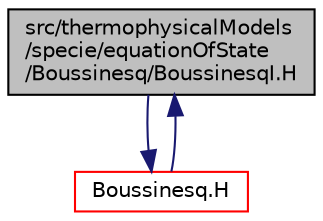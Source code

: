 digraph "src/thermophysicalModels/specie/equationOfState/Boussinesq/BoussinesqI.H"
{
  bgcolor="transparent";
  edge [fontname="Helvetica",fontsize="10",labelfontname="Helvetica",labelfontsize="10"];
  node [fontname="Helvetica",fontsize="10",shape=record];
  Node1 [label="src/thermophysicalModels\l/specie/equationOfState\l/Boussinesq/BoussinesqI.H",height=0.2,width=0.4,color="black", fillcolor="grey75", style="filled", fontcolor="black"];
  Node1 -> Node2 [color="midnightblue",fontsize="10",style="solid",fontname="Helvetica"];
  Node2 [label="Boussinesq.H",height=0.2,width=0.4,color="red",URL="$a10514.html"];
  Node2 -> Node1 [color="midnightblue",fontsize="10",style="solid",fontname="Helvetica"];
}
